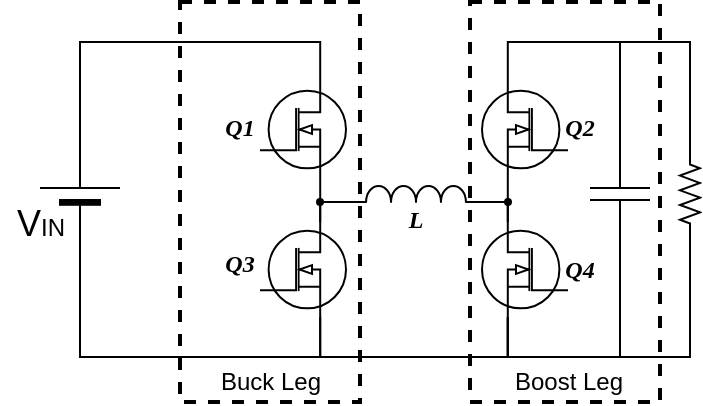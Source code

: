 <mxfile version="14.5.6" type="github">
  <diagram name="Page-1" id="7e0a89b8-554c-2b80-1dc8-d5c74ca68de4">
    <mxGraphModel dx="369" dy="420" grid="1" gridSize="10" guides="1" tooltips="1" connect="1" arrows="1" fold="1" page="1" pageScale="1" pageWidth="1100" pageHeight="850" background="#ffffff" math="0" shadow="0">
      <root>
        <mxCell id="0" />
        <mxCell id="1" parent="0" />
        <mxCell id="67bmnRxvEyBNnuMz8K78-3" value="" style="rounded=0;whiteSpace=wrap;html=1;fillColor=none;dashed=1;strokeWidth=2;" parent="1" vertex="1">
          <mxGeometry x="240" y="200" width="90" height="200" as="geometry" />
        </mxCell>
        <mxCell id="STrl3_DRAEaX8d2Ob24q-1" style="edgeStyle=orthogonalEdgeStyle;rounded=0;orthogonalLoop=1;jettySize=auto;html=1;exitX=0.7;exitY=0;exitDx=0;exitDy=0;exitPerimeter=0;entryX=1;entryY=0.5;entryDx=0;entryDy=0;entryPerimeter=0;endArrow=none;endFill=0;endSize=5;strokeColor=#000000;strokeWidth=1;" parent="1" source="STrl3_DRAEaX8d2Ob24q-2" target="STrl3_DRAEaX8d2Ob24q-17" edge="1">
          <mxGeometry relative="1" as="geometry" />
        </mxCell>
        <mxCell id="STrl3_DRAEaX8d2Ob24q-2" value="" style="verticalLabelPosition=bottom;shadow=0;dashed=0;align=center;html=1;verticalAlign=top;shape=mxgraph.electrical.mosfets1.n-channel_mosfet_1;strokeWidth=1;direction=west;flipH=1;flipV=1;" parent="1" vertex="1">
          <mxGeometry x="280" y="240" width="43" height="47.5" as="geometry" />
        </mxCell>
        <mxCell id="STrl3_DRAEaX8d2Ob24q-3" style="edgeStyle=orthogonalEdgeStyle;rounded=0;orthogonalLoop=1;jettySize=auto;html=1;exitX=0.7;exitY=0;exitDx=0;exitDy=0;exitPerimeter=0;entryX=0.7;entryY=1;entryDx=0;entryDy=0;entryPerimeter=0;endArrow=none;endFill=0;endSize=5;strokeColor=#000000;strokeWidth=1;" parent="1" source="STrl3_DRAEaX8d2Ob24q-5" target="STrl3_DRAEaX8d2Ob24q-2" edge="1">
          <mxGeometry relative="1" as="geometry" />
        </mxCell>
        <mxCell id="STrl3_DRAEaX8d2Ob24q-4" style="edgeStyle=orthogonalEdgeStyle;rounded=0;orthogonalLoop=1;jettySize=auto;html=1;exitX=0.7;exitY=1;exitDx=0;exitDy=0;exitPerimeter=0;entryX=0.7;entryY=1;entryDx=0;entryDy=0;entryPerimeter=0;endArrow=none;endFill=0;endSize=5;strokeColor=#000000;strokeWidth=1;" parent="1" source="STrl3_DRAEaX8d2Ob24q-5" target="STrl3_DRAEaX8d2Ob24q-10" edge="1">
          <mxGeometry relative="1" as="geometry" />
        </mxCell>
        <mxCell id="STrl3_DRAEaX8d2Ob24q-5" value="" style="verticalLabelPosition=bottom;shadow=0;dashed=0;align=center;html=1;verticalAlign=top;shape=mxgraph.electrical.mosfets1.n-channel_mosfet_1;strokeWidth=1;direction=west;flipH=1;flipV=1;" parent="1" vertex="1">
          <mxGeometry x="280" y="310" width="43" height="47.5" as="geometry" />
        </mxCell>
        <mxCell id="STrl3_DRAEaX8d2Ob24q-6" style="edgeStyle=orthogonalEdgeStyle;rounded=0;orthogonalLoop=1;jettySize=auto;html=1;exitX=0.7;exitY=0;exitDx=0;exitDy=0;exitPerimeter=0;entryX=0;entryY=0.5;entryDx=0;entryDy=0;entryPerimeter=0;endArrow=none;endFill=0;endSize=5;strokeColor=#000000;strokeWidth=1;" parent="1" source="STrl3_DRAEaX8d2Ob24q-7" target="STrl3_DRAEaX8d2Ob24q-24" edge="1">
          <mxGeometry relative="1" as="geometry" />
        </mxCell>
        <mxCell id="STrl3_DRAEaX8d2Ob24q-7" value="" style="verticalLabelPosition=bottom;shadow=0;dashed=0;align=center;html=1;verticalAlign=top;shape=mxgraph.electrical.mosfets1.n-channel_mosfet_1;strokeWidth=1;direction=west;flipH=0;flipV=1;" parent="1" vertex="1">
          <mxGeometry x="391" y="240" width="43" height="47.5" as="geometry" />
        </mxCell>
        <mxCell id="STrl3_DRAEaX8d2Ob24q-8" style="edgeStyle=orthogonalEdgeStyle;rounded=0;orthogonalLoop=1;jettySize=auto;html=1;exitX=0.7;exitY=0;exitDx=0;exitDy=0;exitPerimeter=0;entryX=0.7;entryY=1;entryDx=0;entryDy=0;entryPerimeter=0;endArrow=none;endFill=0;endSize=5;strokeColor=#000000;strokeWidth=1;" parent="1" source="STrl3_DRAEaX8d2Ob24q-10" target="STrl3_DRAEaX8d2Ob24q-7" edge="1">
          <mxGeometry relative="1" as="geometry" />
        </mxCell>
        <mxCell id="STrl3_DRAEaX8d2Ob24q-9" style="edgeStyle=orthogonalEdgeStyle;rounded=0;orthogonalLoop=1;jettySize=auto;html=1;exitX=0.7;exitY=1;exitDx=0;exitDy=0;exitPerimeter=0;entryX=1;entryY=0.5;entryDx=0;entryDy=0;entryPerimeter=0;endArrow=none;endFill=0;endSize=5;strokeColor=#000000;strokeWidth=1;" parent="1" source="STrl3_DRAEaX8d2Ob24q-10" target="STrl3_DRAEaX8d2Ob24q-26" edge="1">
          <mxGeometry relative="1" as="geometry" />
        </mxCell>
        <mxCell id="STrl3_DRAEaX8d2Ob24q-10" value="" style="verticalLabelPosition=bottom;shadow=0;dashed=0;align=center;html=1;verticalAlign=top;shape=mxgraph.electrical.mosfets1.n-channel_mosfet_1;strokeWidth=1;direction=west;flipH=0;flipV=1;" parent="1" vertex="1">
          <mxGeometry x="391" y="310" width="43" height="47.5" as="geometry" />
        </mxCell>
        <mxCell id="STrl3_DRAEaX8d2Ob24q-11" style="edgeStyle=orthogonalEdgeStyle;rounded=0;orthogonalLoop=1;jettySize=auto;html=1;exitX=0;exitY=1;exitDx=0;exitDy=0;exitPerimeter=0;entryX=0.7;entryY=0;entryDx=0;entryDy=0;entryPerimeter=0;endArrow=none;endFill=0;endSize=5;strokeColor=#000000;strokeWidth=1;" parent="1" target="STrl3_DRAEaX8d2Ob24q-5" edge="1">
          <mxGeometry relative="1" as="geometry">
            <mxPoint x="331" y="300" as="sourcePoint" />
          </mxGeometry>
        </mxCell>
        <mxCell id="STrl3_DRAEaX8d2Ob24q-12" style="edgeStyle=orthogonalEdgeStyle;rounded=0;orthogonalLoop=1;jettySize=auto;html=1;exitX=1;exitY=1;exitDx=0;exitDy=0;exitPerimeter=0;entryX=0.7;entryY=0;entryDx=0;entryDy=0;entryPerimeter=0;endArrow=none;endFill=0;endSize=5;strokeColor=#000000;strokeWidth=1;" parent="1" target="STrl3_DRAEaX8d2Ob24q-10" edge="1">
          <mxGeometry relative="1" as="geometry">
            <mxPoint x="386" y="300" as="sourcePoint" />
          </mxGeometry>
        </mxCell>
        <mxCell id="STrl3_DRAEaX8d2Ob24q-13" value="" style="pointerEvents=1;verticalLabelPosition=bottom;shadow=0;dashed=0;align=center;html=1;verticalAlign=top;shape=mxgraph.electrical.inductors.inductor_3;strokeWidth=1;direction=east;" parent="1" vertex="1">
          <mxGeometry x="319" y="292" width="78" height="8" as="geometry" />
        </mxCell>
        <mxCell id="STrl3_DRAEaX8d2Ob24q-14" value="" style="ellipse;whiteSpace=wrap;html=1;aspect=fixed;shadow=0;dashed=0;strokeWidth=2;" parent="1" vertex="1">
          <mxGeometry x="309" y="299" width="2" height="2" as="geometry" />
        </mxCell>
        <mxCell id="STrl3_DRAEaX8d2Ob24q-15" value="" style="ellipse;whiteSpace=wrap;html=1;aspect=fixed;shadow=0;dashed=0;strokeWidth=2;" parent="1" vertex="1">
          <mxGeometry x="403" y="299" width="2" height="2" as="geometry" />
        </mxCell>
        <mxCell id="STrl3_DRAEaX8d2Ob24q-16" style="edgeStyle=orthogonalEdgeStyle;rounded=0;orthogonalLoop=1;jettySize=auto;html=1;exitX=0;exitY=0.5;exitDx=0;exitDy=0;exitPerimeter=0;entryX=0.7;entryY=1;entryDx=0;entryDy=0;entryPerimeter=0;endArrow=none;endFill=0;endSize=5;strokeColor=#000000;strokeWidth=1;" parent="1" source="STrl3_DRAEaX8d2Ob24q-17" target="STrl3_DRAEaX8d2Ob24q-5" edge="1">
          <mxGeometry relative="1" as="geometry" />
        </mxCell>
        <mxCell id="STrl3_DRAEaX8d2Ob24q-17" value="" style="verticalLabelPosition=bottom;shadow=0;dashed=0;align=center;fillColor=#000000;html=1;verticalAlign=top;strokeWidth=1;shape=mxgraph.electrical.miscellaneous.monocell_battery;rounded=1;comic=0;labelBackgroundColor=none;fontFamily=Verdana;fontSize=12;flipH=1;direction=north;" parent="1" vertex="1">
          <mxGeometry x="170" y="266" width="40" height="60" as="geometry" />
        </mxCell>
        <mxCell id="STrl3_DRAEaX8d2Ob24q-18" value="&lt;font style=&quot;font-size: 18px&quot;&gt;V&lt;/font&gt;&lt;font style=&quot;font-size: 12px&quot;&gt;IN&lt;/font&gt;" style="text;html=1;align=center;verticalAlign=middle;resizable=0;points=[];autosize=1;" parent="1" vertex="1">
          <mxGeometry x="150" y="301" width="40" height="20" as="geometry" />
        </mxCell>
        <mxCell id="STrl3_DRAEaX8d2Ob24q-19" value="&lt;font face=&quot;Times New Roman&quot;&gt;&lt;i&gt;&lt;b&gt;Q1&lt;/b&gt;&lt;/i&gt;&lt;/font&gt;" style="text;html=1;strokeColor=none;fillColor=none;align=center;verticalAlign=middle;whiteSpace=wrap;rounded=0;" parent="1" vertex="1">
          <mxGeometry x="250" y="253" width="40" height="20" as="geometry" />
        </mxCell>
        <mxCell id="STrl3_DRAEaX8d2Ob24q-20" value="&lt;font face=&quot;Times New Roman&quot;&gt;&lt;i&gt;&lt;b&gt;Q2&lt;br&gt;&lt;/b&gt;&lt;/i&gt;&lt;/font&gt;" style="text;html=1;strokeColor=none;fillColor=none;align=center;verticalAlign=middle;whiteSpace=wrap;rounded=0;" parent="1" vertex="1">
          <mxGeometry x="420" y="253" width="40" height="20" as="geometry" />
        </mxCell>
        <mxCell id="STrl3_DRAEaX8d2Ob24q-21" value="&lt;font face=&quot;Times New Roman&quot;&gt;&lt;i&gt;&lt;b&gt;Q3&lt;/b&gt;&lt;/i&gt;&lt;/font&gt;" style="text;html=1;strokeColor=none;fillColor=none;align=center;verticalAlign=middle;whiteSpace=wrap;rounded=0;" parent="1" vertex="1">
          <mxGeometry x="250" y="321" width="40" height="20" as="geometry" />
        </mxCell>
        <mxCell id="STrl3_DRAEaX8d2Ob24q-22" value="&lt;font face=&quot;Times New Roman&quot;&gt;&lt;i&gt;&lt;b&gt;Q4&lt;/b&gt;&lt;/i&gt;&lt;/font&gt;" style="text;html=1;strokeColor=none;fillColor=none;align=center;verticalAlign=middle;whiteSpace=wrap;rounded=0;" parent="1" vertex="1">
          <mxGeometry x="420" y="323.75" width="40" height="20" as="geometry" />
        </mxCell>
        <mxCell id="STrl3_DRAEaX8d2Ob24q-23" style="edgeStyle=orthogonalEdgeStyle;rounded=0;orthogonalLoop=1;jettySize=auto;html=1;exitX=1;exitY=0.5;exitDx=0;exitDy=0;exitPerimeter=0;endArrow=none;endFill=0;endSize=5;strokeColor=#000000;strokeWidth=1;entryX=0.7;entryY=1;entryDx=0;entryDy=0;entryPerimeter=0;" parent="1" source="STrl3_DRAEaX8d2Ob24q-24" target="STrl3_DRAEaX8d2Ob24q-10" edge="1">
          <mxGeometry relative="1" as="geometry">
            <mxPoint x="430" y="380" as="targetPoint" />
          </mxGeometry>
        </mxCell>
        <mxCell id="STrl3_DRAEaX8d2Ob24q-24" value="" style="pointerEvents=1;verticalLabelPosition=bottom;shadow=0;dashed=0;align=center;html=1;verticalAlign=top;shape=mxgraph.electrical.capacitors.capacitor_1;direction=south;" parent="1" vertex="1">
          <mxGeometry x="445" y="266" width="30" height="60" as="geometry" />
        </mxCell>
        <mxCell id="STrl3_DRAEaX8d2Ob24q-25" style="edgeStyle=orthogonalEdgeStyle;rounded=0;orthogonalLoop=1;jettySize=auto;html=1;exitX=0;exitY=0.5;exitDx=0;exitDy=0;exitPerimeter=0;entryX=0;entryY=0.5;entryDx=0;entryDy=0;entryPerimeter=0;endArrow=none;endFill=0;endSize=5;strokeColor=#000000;strokeWidth=1;" parent="1" source="STrl3_DRAEaX8d2Ob24q-26" target="STrl3_DRAEaX8d2Ob24q-24" edge="1">
          <mxGeometry relative="1" as="geometry">
            <Array as="points">
              <mxPoint x="495" y="220" />
              <mxPoint x="460" y="220" />
            </Array>
          </mxGeometry>
        </mxCell>
        <mxCell id="STrl3_DRAEaX8d2Ob24q-26" value="" style="pointerEvents=1;verticalLabelPosition=bottom;shadow=0;dashed=0;align=center;html=1;verticalAlign=top;shape=mxgraph.electrical.resistors.resistor_2;strokeWidth=1;direction=south;" parent="1" vertex="1">
          <mxGeometry x="490" y="273" width="10" height="46" as="geometry" />
        </mxCell>
        <mxCell id="v6tkJ2GT0aAer87_zzX_-1" value="&lt;font face=&quot;Times New Roman&quot;&gt;&lt;i&gt;&lt;b&gt;L&lt;br&gt;&lt;/b&gt;&lt;/i&gt;&lt;/font&gt;" style="text;html=1;strokeColor=none;fillColor=none;align=center;verticalAlign=middle;whiteSpace=wrap;rounded=0;" parent="1" vertex="1">
          <mxGeometry x="338" y="299" width="40" height="20" as="geometry" />
        </mxCell>
        <mxCell id="67bmnRxvEyBNnuMz8K78-5" value="" style="rounded=0;whiteSpace=wrap;html=1;fillColor=none;dashed=1;strokeWidth=2;" parent="1" vertex="1">
          <mxGeometry x="385" y="200" width="95" height="200" as="geometry" />
        </mxCell>
        <mxCell id="1r74ZjlMXkQA_xHJRhIB-1" value="Buck Leg" style="text;html=1;strokeColor=none;fillColor=none;align=center;verticalAlign=middle;whiteSpace=wrap;rounded=0;dashed=1;" vertex="1" parent="1">
          <mxGeometry x="255.5" y="380" width="59" height="20" as="geometry" />
        </mxCell>
        <mxCell id="1r74ZjlMXkQA_xHJRhIB-2" value="Boost&amp;nbsp;Leg" style="text;html=1;strokeColor=none;fillColor=none;align=center;verticalAlign=middle;whiteSpace=wrap;rounded=0;dashed=1;" vertex="1" parent="1">
          <mxGeometry x="405" y="380" width="59" height="20" as="geometry" />
        </mxCell>
      </root>
    </mxGraphModel>
  </diagram>
</mxfile>
